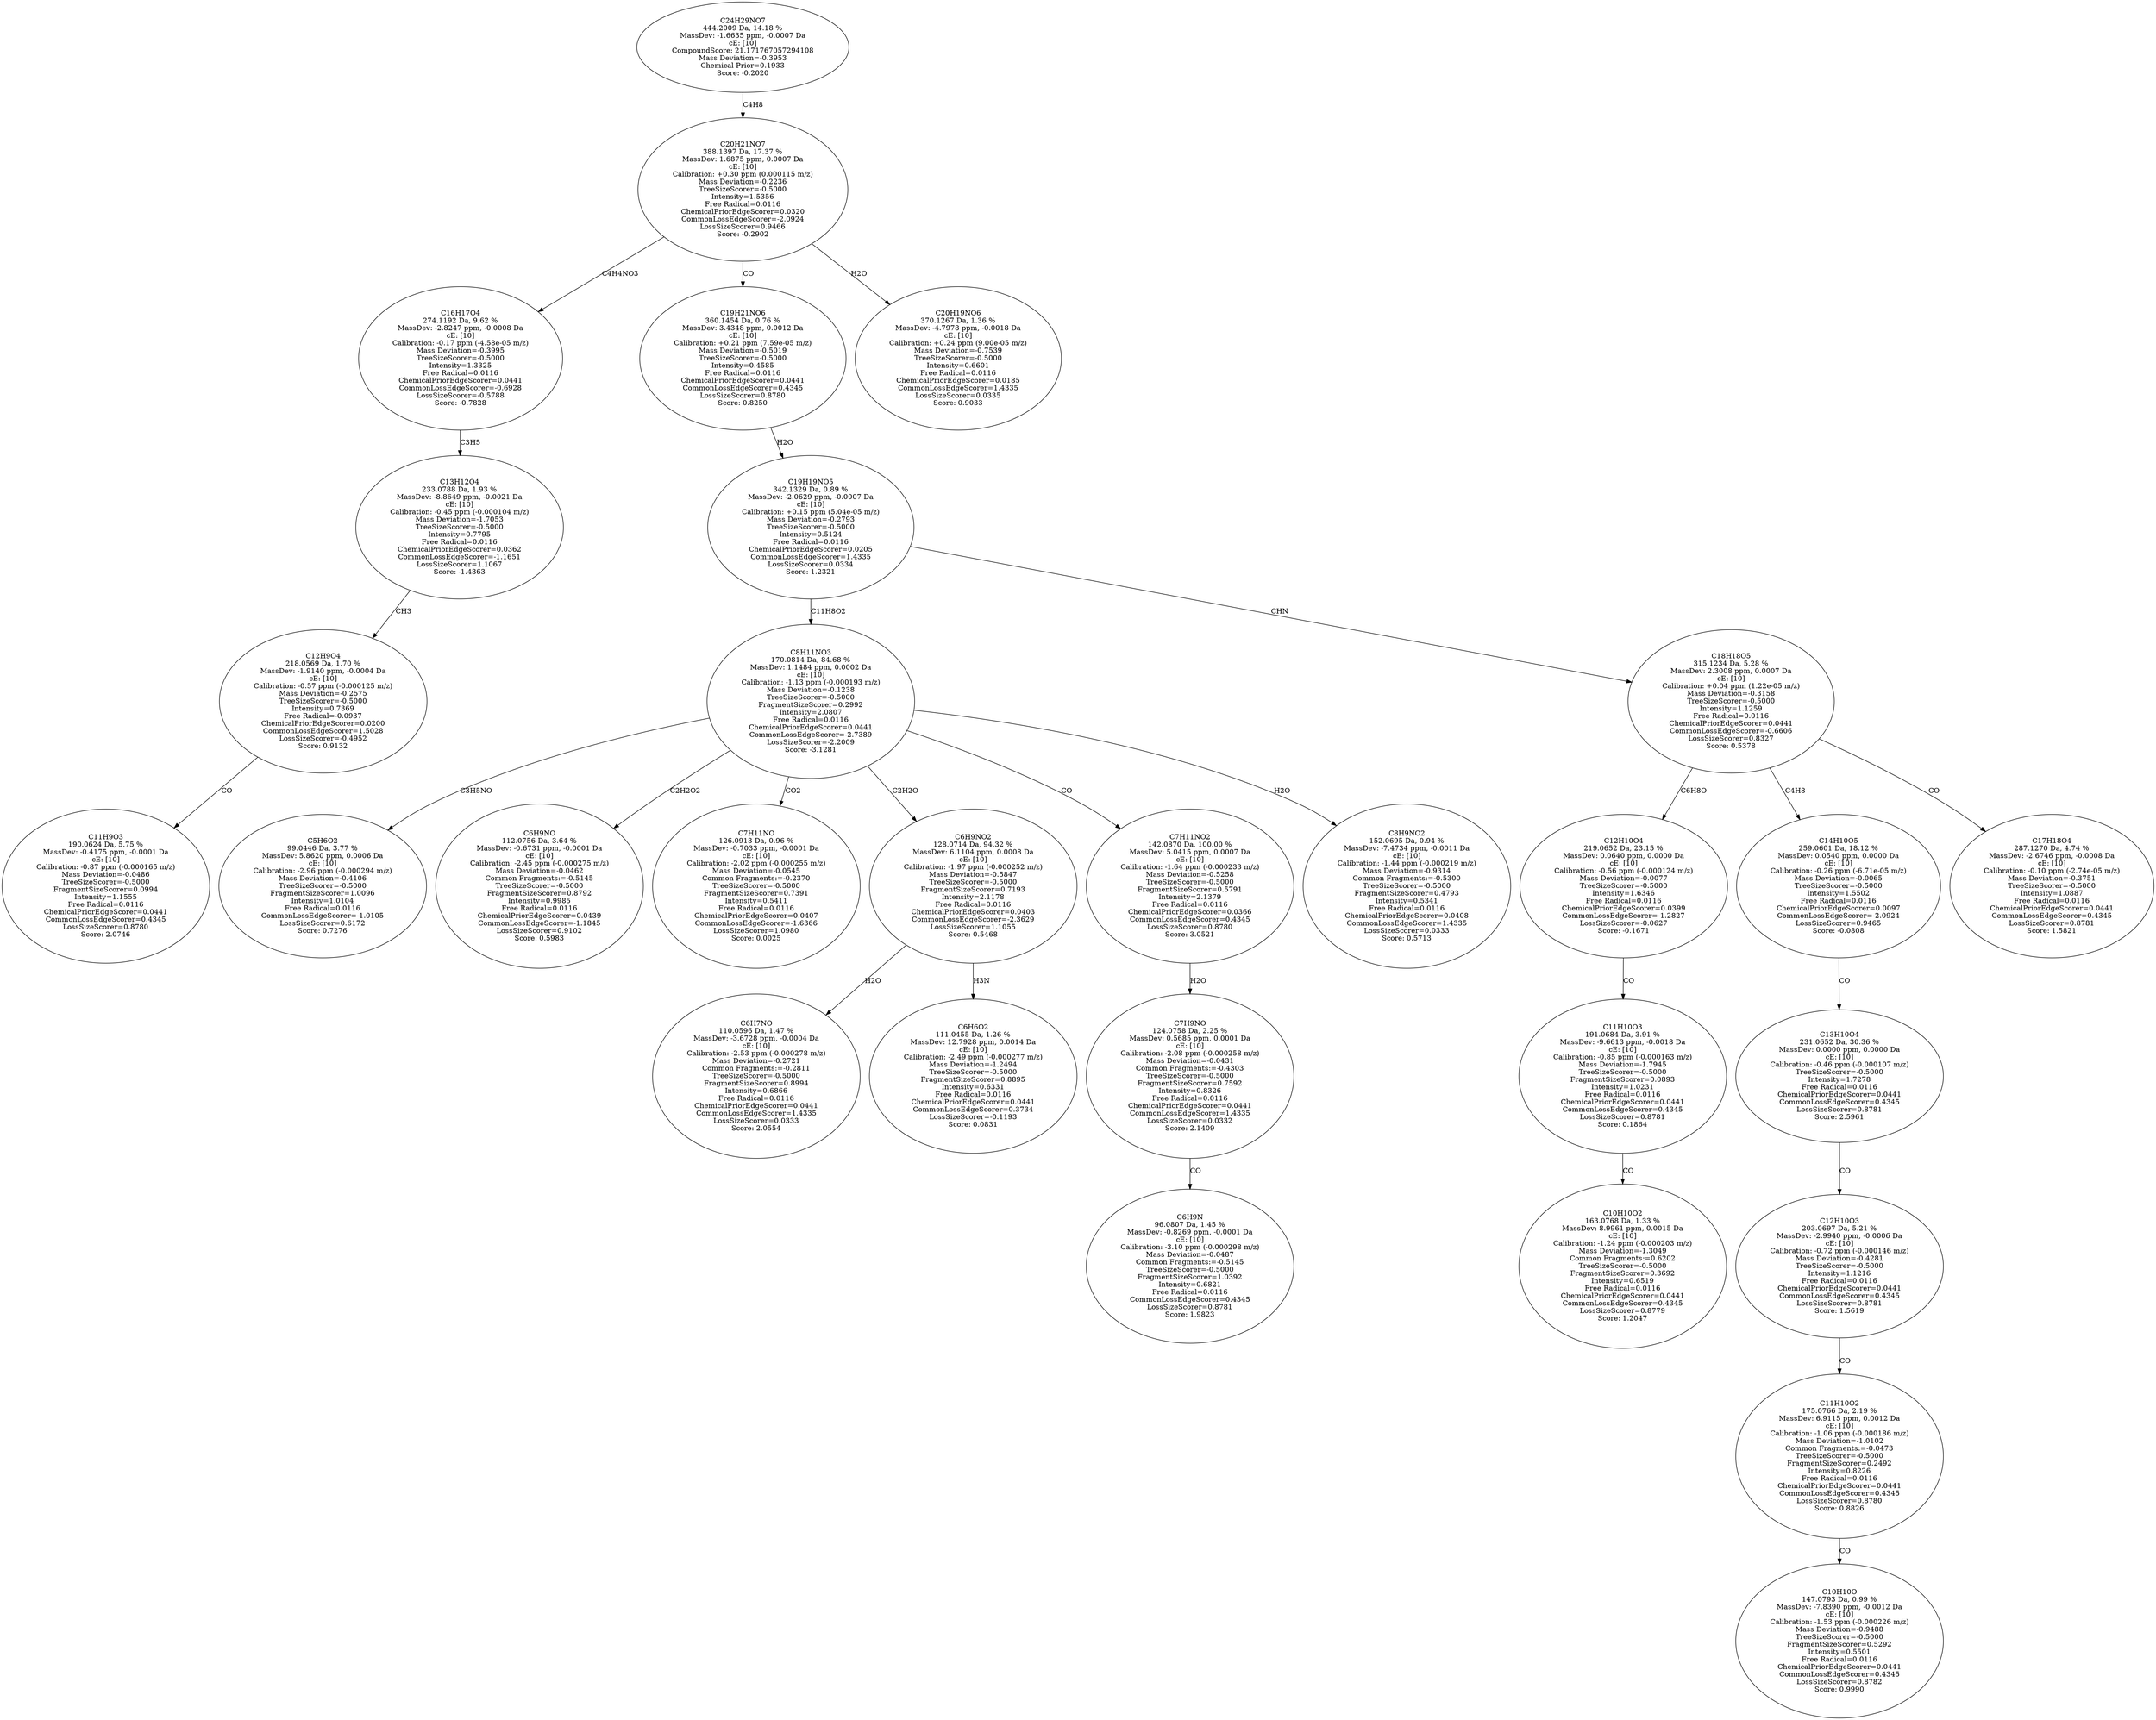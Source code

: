 strict digraph {
v1 [label="C11H9O3\n190.0624 Da, 5.75 %\nMassDev: -0.4175 ppm, -0.0001 Da\ncE: [10]\nCalibration: -0.87 ppm (-0.000165 m/z)\nMass Deviation=-0.0486\nTreeSizeScorer=-0.5000\nFragmentSizeScorer=0.0994\nIntensity=1.1555\nFree Radical=0.0116\nChemicalPriorEdgeScorer=0.0441\nCommonLossEdgeScorer=0.4345\nLossSizeScorer=0.8780\nScore: 2.0746"];
v2 [label="C12H9O4\n218.0569 Da, 1.70 %\nMassDev: -1.9140 ppm, -0.0004 Da\ncE: [10]\nCalibration: -0.57 ppm (-0.000125 m/z)\nMass Deviation=-0.2575\nTreeSizeScorer=-0.5000\nIntensity=0.7369\nFree Radical=-0.0937\nChemicalPriorEdgeScorer=0.0200\nCommonLossEdgeScorer=1.5028\nLossSizeScorer=-0.4952\nScore: 0.9132"];
v3 [label="C13H12O4\n233.0788 Da, 1.93 %\nMassDev: -8.8649 ppm, -0.0021 Da\ncE: [10]\nCalibration: -0.45 ppm (-0.000104 m/z)\nMass Deviation=-1.7053\nTreeSizeScorer=-0.5000\nIntensity=0.7795\nFree Radical=0.0116\nChemicalPriorEdgeScorer=0.0362\nCommonLossEdgeScorer=-1.1651\nLossSizeScorer=1.1067\nScore: -1.4363"];
v4 [label="C16H17O4\n274.1192 Da, 9.62 %\nMassDev: -2.8247 ppm, -0.0008 Da\ncE: [10]\nCalibration: -0.17 ppm (-4.58e-05 m/z)\nMass Deviation=-0.3995\nTreeSizeScorer=-0.5000\nIntensity=1.3325\nFree Radical=0.0116\nChemicalPriorEdgeScorer=0.0441\nCommonLossEdgeScorer=-0.6928\nLossSizeScorer=-0.5788\nScore: -0.7828"];
v5 [label="C5H6O2\n99.0446 Da, 3.77 %\nMassDev: 5.8620 ppm, 0.0006 Da\ncE: [10]\nCalibration: -2.96 ppm (-0.000294 m/z)\nMass Deviation=-0.4106\nTreeSizeScorer=-0.5000\nFragmentSizeScorer=1.0096\nIntensity=1.0104\nFree Radical=0.0116\nCommonLossEdgeScorer=-1.0105\nLossSizeScorer=0.6172\nScore: 0.7276"];
v6 [label="C6H9NO\n112.0756 Da, 3.64 %\nMassDev: -0.6731 ppm, -0.0001 Da\ncE: [10]\nCalibration: -2.45 ppm (-0.000275 m/z)\nMass Deviation=-0.0462\nCommon Fragments:=-0.5145\nTreeSizeScorer=-0.5000\nFragmentSizeScorer=0.8792\nIntensity=0.9985\nFree Radical=0.0116\nChemicalPriorEdgeScorer=0.0439\nCommonLossEdgeScorer=-1.1845\nLossSizeScorer=0.9102\nScore: 0.5983"];
v7 [label="C7H11NO\n126.0913 Da, 0.96 %\nMassDev: -0.7033 ppm, -0.0001 Da\ncE: [10]\nCalibration: -2.02 ppm (-0.000255 m/z)\nMass Deviation=-0.0545\nCommon Fragments:=-0.2370\nTreeSizeScorer=-0.5000\nFragmentSizeScorer=0.7391\nIntensity=0.5411\nFree Radical=0.0116\nChemicalPriorEdgeScorer=0.0407\nCommonLossEdgeScorer=-1.6366\nLossSizeScorer=1.0980\nScore: 0.0025"];
v8 [label="C6H7NO\n110.0596 Da, 1.47 %\nMassDev: -3.6728 ppm, -0.0004 Da\ncE: [10]\nCalibration: -2.53 ppm (-0.000278 m/z)\nMass Deviation=-0.2721\nCommon Fragments:=-0.2811\nTreeSizeScorer=-0.5000\nFragmentSizeScorer=0.8994\nIntensity=0.6866\nFree Radical=0.0116\nChemicalPriorEdgeScorer=0.0441\nCommonLossEdgeScorer=1.4335\nLossSizeScorer=0.0333\nScore: 2.0554"];
v9 [label="C6H6O2\n111.0455 Da, 1.26 %\nMassDev: 12.7928 ppm, 0.0014 Da\ncE: [10]\nCalibration: -2.49 ppm (-0.000277 m/z)\nMass Deviation=-1.2494\nTreeSizeScorer=-0.5000\nFragmentSizeScorer=0.8895\nIntensity=0.6331\nFree Radical=0.0116\nChemicalPriorEdgeScorer=0.0441\nCommonLossEdgeScorer=0.3734\nLossSizeScorer=-0.1193\nScore: 0.0831"];
v10 [label="C6H9NO2\n128.0714 Da, 94.32 %\nMassDev: 6.1104 ppm, 0.0008 Da\ncE: [10]\nCalibration: -1.97 ppm (-0.000252 m/z)\nMass Deviation=-0.5847\nTreeSizeScorer=-0.5000\nFragmentSizeScorer=0.7193\nIntensity=2.1178\nFree Radical=0.0116\nChemicalPriorEdgeScorer=0.0403\nCommonLossEdgeScorer=-2.3629\nLossSizeScorer=1.1055\nScore: 0.5468"];
v11 [label="C6H9N\n96.0807 Da, 1.45 %\nMassDev: -0.8269 ppm, -0.0001 Da\ncE: [10]\nCalibration: -3.10 ppm (-0.000298 m/z)\nMass Deviation=-0.0487\nCommon Fragments:=-0.5145\nTreeSizeScorer=-0.5000\nFragmentSizeScorer=1.0392\nIntensity=0.6821\nFree Radical=0.0116\nCommonLossEdgeScorer=0.4345\nLossSizeScorer=0.8781\nScore: 1.9823"];
v12 [label="C7H9NO\n124.0758 Da, 2.25 %\nMassDev: 0.5685 ppm, 0.0001 Da\ncE: [10]\nCalibration: -2.08 ppm (-0.000258 m/z)\nMass Deviation=-0.0431\nCommon Fragments:=-0.4303\nTreeSizeScorer=-0.5000\nFragmentSizeScorer=0.7592\nIntensity=0.8326\nFree Radical=0.0116\nChemicalPriorEdgeScorer=0.0441\nCommonLossEdgeScorer=1.4335\nLossSizeScorer=0.0332\nScore: 2.1409"];
v13 [label="C7H11NO2\n142.0870 Da, 100.00 %\nMassDev: 5.0415 ppm, 0.0007 Da\ncE: [10]\nCalibration: -1.64 ppm (-0.000233 m/z)\nMass Deviation=-0.5258\nTreeSizeScorer=-0.5000\nFragmentSizeScorer=0.5791\nIntensity=2.1379\nFree Radical=0.0116\nChemicalPriorEdgeScorer=0.0366\nCommonLossEdgeScorer=0.4345\nLossSizeScorer=0.8780\nScore: 3.0521"];
v14 [label="C8H9NO2\n152.0695 Da, 0.94 %\nMassDev: -7.4734 ppm, -0.0011 Da\ncE: [10]\nCalibration: -1.44 ppm (-0.000219 m/z)\nMass Deviation=-0.9314\nCommon Fragments:=-0.5300\nTreeSizeScorer=-0.5000\nFragmentSizeScorer=0.4793\nIntensity=0.5341\nFree Radical=0.0116\nChemicalPriorEdgeScorer=0.0408\nCommonLossEdgeScorer=1.4335\nLossSizeScorer=0.0333\nScore: 0.5713"];
v15 [label="C8H11NO3\n170.0814 Da, 84.68 %\nMassDev: 1.1484 ppm, 0.0002 Da\ncE: [10]\nCalibration: -1.13 ppm (-0.000193 m/z)\nMass Deviation=-0.1238\nTreeSizeScorer=-0.5000\nFragmentSizeScorer=0.2992\nIntensity=2.0807\nFree Radical=0.0116\nChemicalPriorEdgeScorer=0.0441\nCommonLossEdgeScorer=-2.7389\nLossSizeScorer=-2.2009\nScore: -3.1281"];
v16 [label="C10H10O2\n163.0768 Da, 1.33 %\nMassDev: 8.9961 ppm, 0.0015 Da\ncE: [10]\nCalibration: -1.24 ppm (-0.000203 m/z)\nMass Deviation=-1.3049\nCommon Fragments:=0.6202\nTreeSizeScorer=-0.5000\nFragmentSizeScorer=0.3692\nIntensity=0.6519\nFree Radical=0.0116\nChemicalPriorEdgeScorer=0.0441\nCommonLossEdgeScorer=0.4345\nLossSizeScorer=0.8779\nScore: 1.2047"];
v17 [label="C11H10O3\n191.0684 Da, 3.91 %\nMassDev: -9.6613 ppm, -0.0018 Da\ncE: [10]\nCalibration: -0.85 ppm (-0.000163 m/z)\nMass Deviation=-1.7945\nTreeSizeScorer=-0.5000\nFragmentSizeScorer=0.0893\nIntensity=1.0231\nFree Radical=0.0116\nChemicalPriorEdgeScorer=0.0441\nCommonLossEdgeScorer=0.4345\nLossSizeScorer=0.8781\nScore: 0.1864"];
v18 [label="C12H10O4\n219.0652 Da, 23.15 %\nMassDev: 0.0640 ppm, 0.0000 Da\ncE: [10]\nCalibration: -0.56 ppm (-0.000124 m/z)\nMass Deviation=-0.0077\nTreeSizeScorer=-0.5000\nIntensity=1.6346\nFree Radical=0.0116\nChemicalPriorEdgeScorer=0.0399\nCommonLossEdgeScorer=-1.2827\nLossSizeScorer=-0.0627\nScore: -0.1671"];
v19 [label="C10H10O\n147.0793 Da, 0.99 %\nMassDev: -7.8390 ppm, -0.0012 Da\ncE: [10]\nCalibration: -1.53 ppm (-0.000226 m/z)\nMass Deviation=-0.9488\nTreeSizeScorer=-0.5000\nFragmentSizeScorer=0.5292\nIntensity=0.5501\nFree Radical=0.0116\nChemicalPriorEdgeScorer=0.0441\nCommonLossEdgeScorer=0.4345\nLossSizeScorer=0.8782\nScore: 0.9990"];
v20 [label="C11H10O2\n175.0766 Da, 2.19 %\nMassDev: 6.9115 ppm, 0.0012 Da\ncE: [10]\nCalibration: -1.06 ppm (-0.000186 m/z)\nMass Deviation=-1.0102\nCommon Fragments:=-0.0473\nTreeSizeScorer=-0.5000\nFragmentSizeScorer=0.2492\nIntensity=0.8226\nFree Radical=0.0116\nChemicalPriorEdgeScorer=0.0441\nCommonLossEdgeScorer=0.4345\nLossSizeScorer=0.8780\nScore: 0.8826"];
v21 [label="C12H10O3\n203.0697 Da, 5.21 %\nMassDev: -2.9940 ppm, -0.0006 Da\ncE: [10]\nCalibration: -0.72 ppm (-0.000146 m/z)\nMass Deviation=-0.4281\nTreeSizeScorer=-0.5000\nIntensity=1.1216\nFree Radical=0.0116\nChemicalPriorEdgeScorer=0.0441\nCommonLossEdgeScorer=0.4345\nLossSizeScorer=0.8781\nScore: 1.5619"];
v22 [label="C13H10O4\n231.0652 Da, 30.36 %\nMassDev: 0.0000 ppm, 0.0000 Da\ncE: [10]\nCalibration: -0.46 ppm (-0.000107 m/z)\nTreeSizeScorer=-0.5000\nIntensity=1.7278\nFree Radical=0.0116\nChemicalPriorEdgeScorer=0.0441\nCommonLossEdgeScorer=0.4345\nLossSizeScorer=0.8781\nScore: 2.5961"];
v23 [label="C14H10O5\n259.0601 Da, 18.12 %\nMassDev: 0.0540 ppm, 0.0000 Da\ncE: [10]\nCalibration: -0.26 ppm (-6.71e-05 m/z)\nMass Deviation=-0.0065\nTreeSizeScorer=-0.5000\nIntensity=1.5502\nFree Radical=0.0116\nChemicalPriorEdgeScorer=0.0097\nCommonLossEdgeScorer=-2.0924\nLossSizeScorer=0.9465\nScore: -0.0808"];
v24 [label="C17H18O4\n287.1270 Da, 4.74 %\nMassDev: -2.6746 ppm, -0.0008 Da\ncE: [10]\nCalibration: -0.10 ppm (-2.74e-05 m/z)\nMass Deviation=-0.3751\nTreeSizeScorer=-0.5000\nIntensity=1.0887\nFree Radical=0.0116\nChemicalPriorEdgeScorer=0.0441\nCommonLossEdgeScorer=0.4345\nLossSizeScorer=0.8781\nScore: 1.5821"];
v25 [label="C18H18O5\n315.1234 Da, 5.28 %\nMassDev: 2.3008 ppm, 0.0007 Da\ncE: [10]\nCalibration: +0.04 ppm (1.22e-05 m/z)\nMass Deviation=-0.3158\nTreeSizeScorer=-0.5000\nIntensity=1.1259\nFree Radical=0.0116\nChemicalPriorEdgeScorer=0.0441\nCommonLossEdgeScorer=-0.6606\nLossSizeScorer=0.8327\nScore: 0.5378"];
v26 [label="C19H19NO5\n342.1329 Da, 0.89 %\nMassDev: -2.0629 ppm, -0.0007 Da\ncE: [10]\nCalibration: +0.15 ppm (5.04e-05 m/z)\nMass Deviation=-0.2793\nTreeSizeScorer=-0.5000\nIntensity=0.5124\nFree Radical=0.0116\nChemicalPriorEdgeScorer=0.0205\nCommonLossEdgeScorer=1.4335\nLossSizeScorer=0.0334\nScore: 1.2321"];
v27 [label="C19H21NO6\n360.1454 Da, 0.76 %\nMassDev: 3.4348 ppm, 0.0012 Da\ncE: [10]\nCalibration: +0.21 ppm (7.59e-05 m/z)\nMass Deviation=-0.5019\nTreeSizeScorer=-0.5000\nIntensity=0.4585\nFree Radical=0.0116\nChemicalPriorEdgeScorer=0.0441\nCommonLossEdgeScorer=0.4345\nLossSizeScorer=0.8780\nScore: 0.8250"];
v28 [label="C20H19NO6\n370.1267 Da, 1.36 %\nMassDev: -4.7978 ppm, -0.0018 Da\ncE: [10]\nCalibration: +0.24 ppm (9.00e-05 m/z)\nMass Deviation=-0.7539\nTreeSizeScorer=-0.5000\nIntensity=0.6601\nFree Radical=0.0116\nChemicalPriorEdgeScorer=0.0185\nCommonLossEdgeScorer=1.4335\nLossSizeScorer=0.0335\nScore: 0.9033"];
v29 [label="C20H21NO7\n388.1397 Da, 17.37 %\nMassDev: 1.6875 ppm, 0.0007 Da\ncE: [10]\nCalibration: +0.30 ppm (0.000115 m/z)\nMass Deviation=-0.2236\nTreeSizeScorer=-0.5000\nIntensity=1.5356\nFree Radical=0.0116\nChemicalPriorEdgeScorer=0.0320\nCommonLossEdgeScorer=-2.0924\nLossSizeScorer=0.9466\nScore: -0.2902"];
v30 [label="C24H29NO7\n444.2009 Da, 14.18 %\nMassDev: -1.6635 ppm, -0.0007 Da\ncE: [10]\nCompoundScore: 21.171767057294108\nMass Deviation=-0.3953\nChemical Prior=0.1933\nScore: -0.2020"];
v2 -> v1 [label="CO"];
v3 -> v2 [label="CH3"];
v4 -> v3 [label="C3H5"];
v29 -> v4 [label="C4H4NO3"];
v15 -> v5 [label="C3H5NO"];
v15 -> v6 [label="C2H2O2"];
v15 -> v7 [label="CO2"];
v10 -> v8 [label="H2O"];
v10 -> v9 [label="H3N"];
v15 -> v10 [label="C2H2O"];
v12 -> v11 [label="CO"];
v13 -> v12 [label="H2O"];
v15 -> v13 [label="CO"];
v15 -> v14 [label="H2O"];
v26 -> v15 [label="C11H8O2"];
v17 -> v16 [label="CO"];
v18 -> v17 [label="CO"];
v25 -> v18 [label="C6H8O"];
v20 -> v19 [label="CO"];
v21 -> v20 [label="CO"];
v22 -> v21 [label="CO"];
v23 -> v22 [label="CO"];
v25 -> v23 [label="C4H8"];
v25 -> v24 [label="CO"];
v26 -> v25 [label="CHN"];
v27 -> v26 [label="H2O"];
v29 -> v27 [label="CO"];
v29 -> v28 [label="H2O"];
v30 -> v29 [label="C4H8"];
}